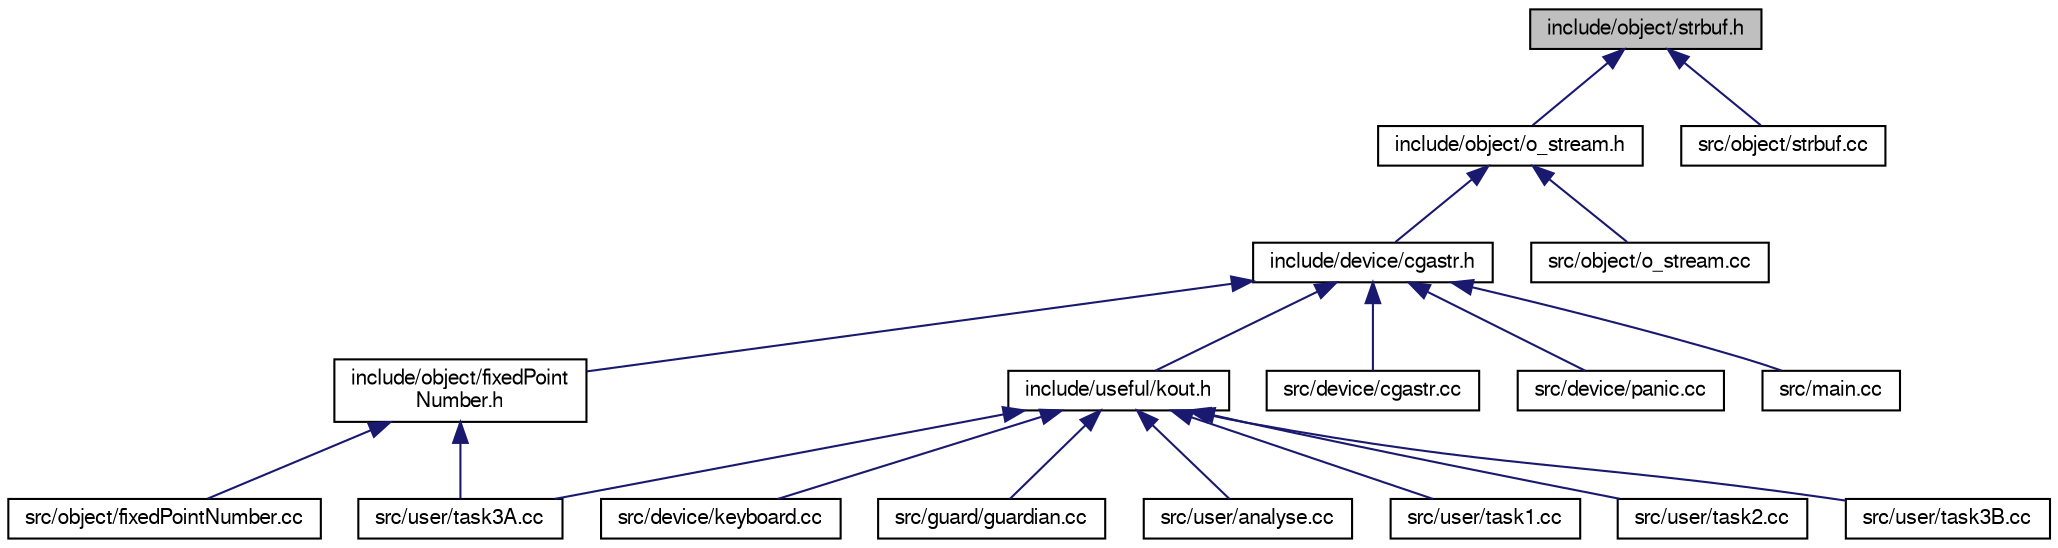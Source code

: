 digraph "include/object/strbuf.h"
{
  bgcolor="transparent";
  edge [fontname="FreeSans",fontsize="10",labelfontname="FreeSans",labelfontsize="10"];
  node [fontname="FreeSans",fontsize="10",shape=record];
  Node1 [label="include/object/strbuf.h",height=0.2,width=0.4,color="black", fillcolor="grey75", style="filled" fontcolor="black"];
  Node1 -> Node2 [dir="back",color="midnightblue",fontsize="10",style="solid",fontname="FreeSans"];
  Node2 [label="include/object/o_stream.h",height=0.2,width=0.4,color="black",URL="$o__stream_8h.html"];
  Node2 -> Node3 [dir="back",color="midnightblue",fontsize="10",style="solid",fontname="FreeSans"];
  Node3 [label="include/device/cgastr.h",height=0.2,width=0.4,color="black",URL="$cgastr_8h.html"];
  Node3 -> Node4 [dir="back",color="midnightblue",fontsize="10",style="solid",fontname="FreeSans"];
  Node4 [label="include/object/fixedPoint\lNumber.h",height=0.2,width=0.4,color="black",URL="$fixedPointNumber_8h.html"];
  Node4 -> Node5 [dir="back",color="midnightblue",fontsize="10",style="solid",fontname="FreeSans"];
  Node5 [label="src/object/fixedPointNumber.cc",height=0.2,width=0.4,color="black",URL="$fixedPointNumber_8cc.html"];
  Node4 -> Node6 [dir="back",color="midnightblue",fontsize="10",style="solid",fontname="FreeSans"];
  Node6 [label="src/user/task3A.cc",height=0.2,width=0.4,color="black",URL="$task3A_8cc.html"];
  Node3 -> Node7 [dir="back",color="midnightblue",fontsize="10",style="solid",fontname="FreeSans"];
  Node7 [label="include/useful/kout.h",height=0.2,width=0.4,color="black",URL="$kout_8h.html",tooltip="alles notwendige zum nutzen der in main.cc deklarierten globalen Variable kout"];
  Node7 -> Node8 [dir="back",color="midnightblue",fontsize="10",style="solid",fontname="FreeSans"];
  Node8 [label="src/device/keyboard.cc",height=0.2,width=0.4,color="black",URL="$keyboard_8cc.html"];
  Node7 -> Node9 [dir="back",color="midnightblue",fontsize="10",style="solid",fontname="FreeSans"];
  Node9 [label="src/guard/guardian.cc",height=0.2,width=0.4,color="black",URL="$guardian_8cc.html",tooltip="Interrupt-Behandlungsfunktionen."];
  Node7 -> Node10 [dir="back",color="midnightblue",fontsize="10",style="solid",fontname="FreeSans"];
  Node10 [label="src/user/analyse.cc",height=0.2,width=0.4,color="black",URL="$analyse_8cc.html"];
  Node7 -> Node11 [dir="back",color="midnightblue",fontsize="10",style="solid",fontname="FreeSans"];
  Node11 [label="src/user/task1.cc",height=0.2,width=0.4,color="black",URL="$task1_8cc.html"];
  Node7 -> Node12 [dir="back",color="midnightblue",fontsize="10",style="solid",fontname="FreeSans"];
  Node12 [label="src/user/task2.cc",height=0.2,width=0.4,color="black",URL="$task2_8cc.html"];
  Node7 -> Node6 [dir="back",color="midnightblue",fontsize="10",style="solid",fontname="FreeSans"];
  Node7 -> Node13 [dir="back",color="midnightblue",fontsize="10",style="solid",fontname="FreeSans"];
  Node13 [label="src/user/task3B.cc",height=0.2,width=0.4,color="black",URL="$task3B_8cc.html"];
  Node3 -> Node14 [dir="back",color="midnightblue",fontsize="10",style="solid",fontname="FreeSans"];
  Node14 [label="src/device/cgastr.cc",height=0.2,width=0.4,color="black",URL="$cgastr_8cc.html",tooltip="CGA_Stream ist hier implementiert"];
  Node3 -> Node15 [dir="back",color="midnightblue",fontsize="10",style="solid",fontname="FreeSans"];
  Node15 [label="src/device/panic.cc",height=0.2,width=0.4,color="black",URL="$panic_8cc.html"];
  Node3 -> Node16 [dir="back",color="midnightblue",fontsize="10",style="solid",fontname="FreeSans"];
  Node16 [label="src/main.cc",height=0.2,width=0.4,color="black",URL="$main_8cc.html",tooltip="Grunddatei von OOStuBS."];
  Node2 -> Node17 [dir="back",color="midnightblue",fontsize="10",style="solid",fontname="FreeSans"];
  Node17 [label="src/object/o_stream.cc",height=0.2,width=0.4,color="black",URL="$o__stream_8cc.html"];
  Node1 -> Node18 [dir="back",color="midnightblue",fontsize="10",style="solid",fontname="FreeSans"];
  Node18 [label="src/object/strbuf.cc",height=0.2,width=0.4,color="black",URL="$strbuf_8cc.html"];
}

